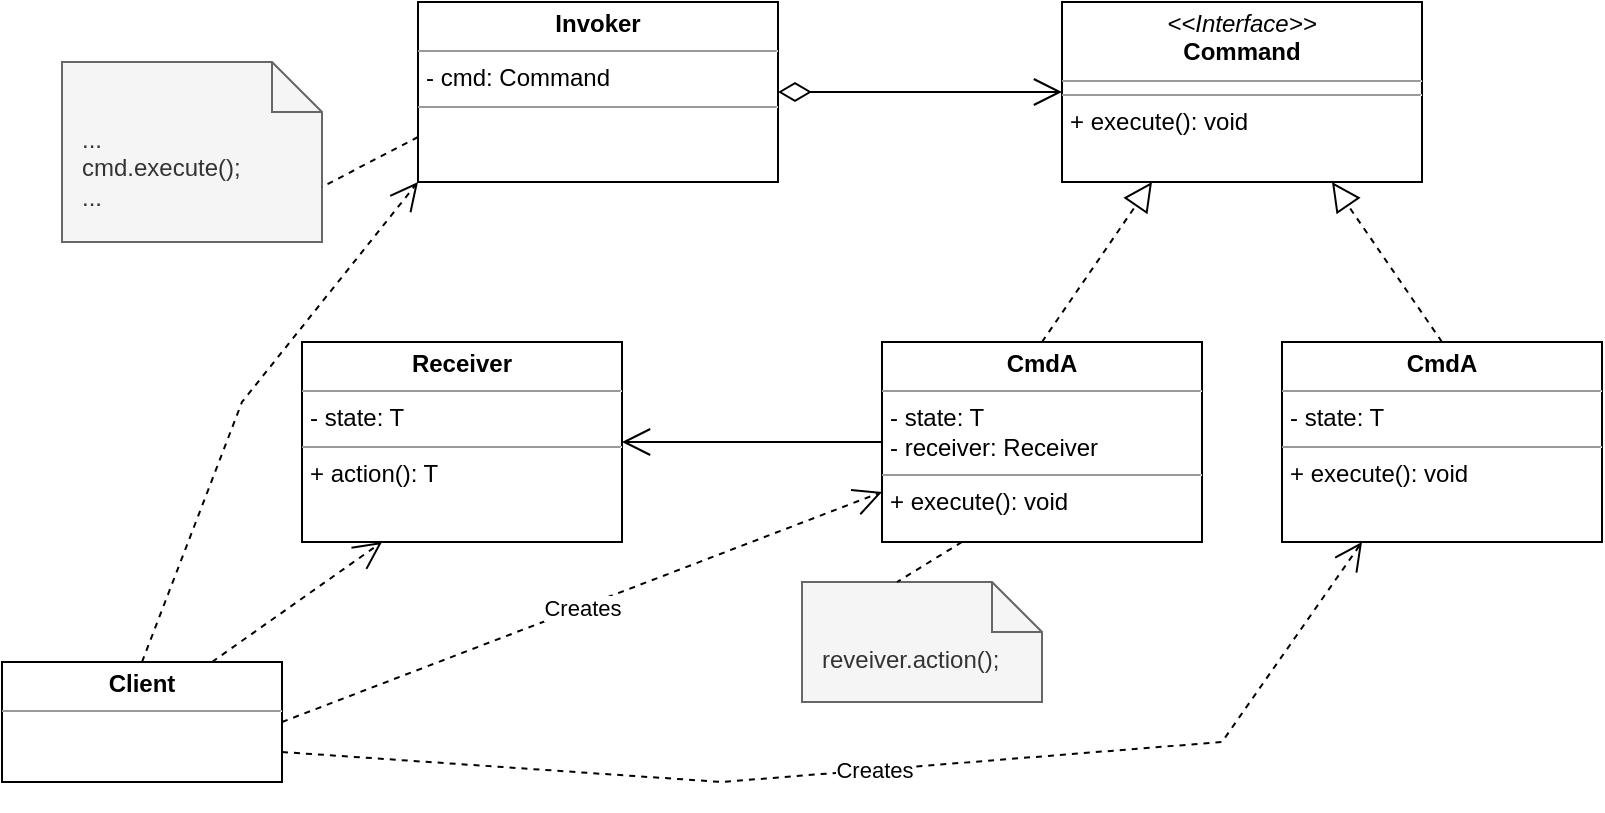 <mxfile version="18.2.0" type="device"><diagram id="655XwY_d_j28UZWEfvNH" name="Page-1"><mxGraphModel dx="954" dy="685" grid="1" gridSize="10" guides="1" tooltips="1" connect="1" arrows="1" fold="1" page="1" pageScale="1" pageWidth="827" pageHeight="1169" math="0" shadow="0"><root><mxCell id="0"/><mxCell id="1" parent="0"/><mxCell id="xRWiPNaCnyAYAD2fStU1-1" value="&lt;p style=&quot;margin:0px;margin-top:4px;text-align:center;&quot;&gt;&lt;b&gt;Client&lt;/b&gt;&lt;/p&gt;&lt;hr size=&quot;1&quot;&gt;&lt;div style=&quot;height:2px;&quot;&gt;&lt;/div&gt;" style="verticalAlign=top;align=left;overflow=fill;fontSize=12;fontFamily=Helvetica;html=1;" parent="1" vertex="1"><mxGeometry x="190" y="410" width="140" height="60" as="geometry"/></mxCell><mxCell id="xRWiPNaCnyAYAD2fStU1-2" value="&lt;p style=&quot;margin:0px;margin-top:4px;text-align:center;&quot;&gt;&lt;i&gt;&amp;lt;&amp;lt;Interface&amp;gt;&amp;gt;&lt;/i&gt;&lt;br&gt;&lt;b&gt;Command&lt;/b&gt;&lt;/p&gt;&lt;hr size=&quot;1&quot;&gt;&lt;hr size=&quot;1&quot;&gt;&lt;p style=&quot;margin:0px;margin-left:4px;&quot;&gt;+ execute(): void&lt;br&gt;&lt;/p&gt;" style="verticalAlign=top;align=left;overflow=fill;fontSize=12;fontFamily=Helvetica;html=1;" parent="1" vertex="1"><mxGeometry x="720" y="80" width="180" height="90" as="geometry"/></mxCell><mxCell id="xRWiPNaCnyAYAD2fStU1-3" value="&lt;p style=&quot;margin:0px;margin-top:4px;text-align:center;&quot;&gt;&lt;b&gt;CmdA&lt;/b&gt;&lt;/p&gt;&lt;hr size=&quot;1&quot;&gt;&lt;p style=&quot;margin:0px;margin-left:4px;&quot;&gt;- state: T&lt;/p&gt;&lt;p style=&quot;margin:0px;margin-left:4px;&quot;&gt;- receiver: Receiver&lt;br&gt;&lt;/p&gt;&lt;hr size=&quot;1&quot;&gt;&lt;p style=&quot;margin:0px;margin-left:4px;&quot;&gt;+ execute(): void&lt;/p&gt;" style="verticalAlign=top;align=left;overflow=fill;fontSize=12;fontFamily=Helvetica;html=1;" parent="1" vertex="1"><mxGeometry x="630" y="250" width="160" height="100" as="geometry"/></mxCell><mxCell id="xRWiPNaCnyAYAD2fStU1-4" value="&lt;p style=&quot;margin:0px;margin-top:4px;text-align:center;&quot;&gt;&lt;b&gt;CmdA&lt;/b&gt;&lt;/p&gt;&lt;hr size=&quot;1&quot;&gt;&lt;p style=&quot;margin:0px;margin-left:4px;&quot;&gt;- state: T&lt;/p&gt;&lt;hr size=&quot;1&quot;&gt;&lt;p style=&quot;margin:0px;margin-left:4px;&quot;&gt;+ execute(): void&lt;/p&gt;" style="verticalAlign=top;align=left;overflow=fill;fontSize=12;fontFamily=Helvetica;html=1;" parent="1" vertex="1"><mxGeometry x="830" y="250" width="160" height="100" as="geometry"/></mxCell><mxCell id="xRWiPNaCnyAYAD2fStU1-5" value="" style="endArrow=block;dashed=1;endFill=0;endSize=12;html=1;rounded=0;entryX=0.25;entryY=1;entryDx=0;entryDy=0;exitX=0.5;exitY=0;exitDx=0;exitDy=0;" parent="1" source="xRWiPNaCnyAYAD2fStU1-3" target="xRWiPNaCnyAYAD2fStU1-2" edge="1"><mxGeometry width="160" relative="1" as="geometry"><mxPoint x="620" y="520" as="sourcePoint"/><mxPoint x="780" y="520" as="targetPoint"/></mxGeometry></mxCell><mxCell id="xRWiPNaCnyAYAD2fStU1-6" value="" style="endArrow=block;dashed=1;endFill=0;endSize=12;html=1;rounded=0;entryX=0.75;entryY=1;entryDx=0;entryDy=0;exitX=0.5;exitY=0;exitDx=0;exitDy=0;" parent="1" source="xRWiPNaCnyAYAD2fStU1-4" target="xRWiPNaCnyAYAD2fStU1-2" edge="1"><mxGeometry width="160" relative="1" as="geometry"><mxPoint x="850" y="410" as="sourcePoint"/><mxPoint x="1010" y="410" as="targetPoint"/></mxGeometry></mxCell><mxCell id="xRWiPNaCnyAYAD2fStU1-7" value="&lt;p style=&quot;margin:0px;margin-top:4px;text-align:center;&quot;&gt;&lt;b&gt;Receiver&lt;/b&gt;&lt;/p&gt;&lt;hr size=&quot;1&quot;&gt;&lt;p style=&quot;margin:0px;margin-left:4px;&quot;&gt;- state: T&lt;/p&gt;&lt;hr size=&quot;1&quot;&gt;&lt;p style=&quot;margin:0px;margin-left:4px;&quot;&gt;+ action(): T&lt;/p&gt;" style="verticalAlign=top;align=left;overflow=fill;fontSize=12;fontFamily=Helvetica;html=1;" parent="1" vertex="1"><mxGeometry x="340" y="250" width="160" height="100" as="geometry"/></mxCell><mxCell id="xRWiPNaCnyAYAD2fStU1-8" value="" style="endArrow=open;html=1;endSize=12;startArrow=diamondThin;startSize=14;startFill=0;edgeStyle=orthogonalEdgeStyle;align=left;verticalAlign=bottom;rounded=0;entryX=0;entryY=0.5;entryDx=0;entryDy=0;exitX=1;exitY=0.5;exitDx=0;exitDy=0;" parent="1" source="xRWiPNaCnyAYAD2fStU1-23" target="xRWiPNaCnyAYAD2fStU1-2" edge="1"><mxGeometry x="-1" y="3" relative="1" as="geometry"><mxPoint x="560" y="102.5" as="sourcePoint"/><mxPoint x="660" y="114.5" as="targetPoint"/></mxGeometry></mxCell><mxCell id="xRWiPNaCnyAYAD2fStU1-9" value="Creates" style="endArrow=open;endSize=12;dashed=1;html=1;rounded=0;exitX=1;exitY=0.5;exitDx=0;exitDy=0;entryX=0;entryY=0.75;entryDx=0;entryDy=0;" parent="1" source="xRWiPNaCnyAYAD2fStU1-1" target="xRWiPNaCnyAYAD2fStU1-3" edge="1"><mxGeometry width="160" relative="1" as="geometry"><mxPoint x="334" y="479.5" as="sourcePoint"/><mxPoint x="494" y="479.5" as="targetPoint"/></mxGeometry></mxCell><mxCell id="xRWiPNaCnyAYAD2fStU1-11" value="Creates" style="endArrow=open;endSize=12;dashed=1;html=1;rounded=0;exitX=1;exitY=0.75;exitDx=0;exitDy=0;entryX=0.25;entryY=1;entryDx=0;entryDy=0;" parent="1" source="xRWiPNaCnyAYAD2fStU1-1" target="xRWiPNaCnyAYAD2fStU1-4" edge="1"><mxGeometry width="160" relative="1" as="geometry"><mxPoint x="200" y="490" as="sourcePoint"/><mxPoint x="640" y="327.5" as="targetPoint"/><Array as="points"><mxPoint x="550" y="470"/><mxPoint x="800" y="450"/></Array></mxGeometry></mxCell><mxCell id="xRWiPNaCnyAYAD2fStU1-12" value="" style="endArrow=open;endSize=12;dashed=1;html=1;rounded=0;exitX=0.75;exitY=0;exitDx=0;exitDy=0;entryX=0.25;entryY=1;entryDx=0;entryDy=0;" parent="1" source="xRWiPNaCnyAYAD2fStU1-1" target="xRWiPNaCnyAYAD2fStU1-7" edge="1"><mxGeometry width="160" relative="1" as="geometry"><mxPoint x="200" y="490" as="sourcePoint"/><mxPoint x="640" y="327.5" as="targetPoint"/></mxGeometry></mxCell><mxCell id="xRWiPNaCnyAYAD2fStU1-14" value="" style="endArrow=open;endFill=1;endSize=12;html=1;rounded=0;exitX=0;exitY=0.5;exitDx=0;exitDy=0;entryX=1;entryY=0.5;entryDx=0;entryDy=0;" parent="1" source="xRWiPNaCnyAYAD2fStU1-3" target="xRWiPNaCnyAYAD2fStU1-7" edge="1"><mxGeometry width="160" relative="1" as="geometry"><mxPoint x="550" y="550" as="sourcePoint"/><mxPoint x="450" y="280" as="targetPoint"/></mxGeometry></mxCell><mxCell id="xRWiPNaCnyAYAD2fStU1-15" value="reveiver.action();" style="shape=note2;boundedLbl=1;whiteSpace=wrap;html=1;size=25;verticalAlign=top;align=left;spacingLeft=8;fillColor=#f5f5f5;fontColor=#333333;strokeColor=#666666;" parent="1" vertex="1"><mxGeometry x="590" y="370" width="120" height="60" as="geometry"/></mxCell><mxCell id="xRWiPNaCnyAYAD2fStU1-18" value="&lt;div&gt;...&lt;br&gt;&lt;/div&gt;&lt;div&gt;cmd.execute();&lt;/div&gt;&lt;div&gt;...&lt;br&gt;&lt;/div&gt;" style="shape=note2;boundedLbl=1;whiteSpace=wrap;html=1;size=25;verticalAlign=top;align=left;spacingLeft=8;fillColor=#f5f5f5;fontColor=#333333;strokeColor=#666666;" parent="1" vertex="1"><mxGeometry x="220" y="110" width="130" height="90" as="geometry"/></mxCell><mxCell id="xRWiPNaCnyAYAD2fStU1-19" value="" style="endArrow=none;dashed=1;endFill=0;endSize=12;html=1;rounded=0;exitX=0.25;exitY=1;exitDx=0;exitDy=0;entryX=0;entryY=0;entryDx=47.5;entryDy=0;entryPerimeter=0;" parent="1" source="xRWiPNaCnyAYAD2fStU1-3" target="xRWiPNaCnyAYAD2fStU1-15" edge="1"><mxGeometry width="160" relative="1" as="geometry"><mxPoint x="500" y="397" as="sourcePoint"/><mxPoint x="660" y="397" as="targetPoint"/></mxGeometry></mxCell><mxCell id="xRWiPNaCnyAYAD2fStU1-21" value="" style="endArrow=none;dashed=1;endFill=0;endSize=12;html=1;rounded=0;entryX=0;entryY=0;entryDx=130;entryDy=62.5;entryPerimeter=0;exitX=0;exitY=0.75;exitDx=0;exitDy=0;" parent="1" source="xRWiPNaCnyAYAD2fStU1-23" target="xRWiPNaCnyAYAD2fStU1-18" edge="1"><mxGeometry width="160" relative="1" as="geometry"><mxPoint x="380" y="130" as="sourcePoint"/><mxPoint x="647.5" y="380" as="targetPoint"/></mxGeometry></mxCell><mxCell id="xRWiPNaCnyAYAD2fStU1-23" value="&lt;p style=&quot;margin:0px;margin-top:4px;text-align:center;&quot;&gt;&lt;b&gt;Invoker&lt;/b&gt;&lt;/p&gt;&lt;hr size=&quot;1&quot;&gt;&lt;p style=&quot;margin:0px;margin-left:4px;&quot;&gt;- cmd: Command&lt;br&gt;&lt;/p&gt;&lt;hr size=&quot;1&quot;&gt;&lt;p style=&quot;margin:0px;margin-left:4px;&quot;&gt;&lt;br&gt;&lt;/p&gt;" style="verticalAlign=top;align=left;overflow=fill;fontSize=12;fontFamily=Helvetica;html=1;" parent="1" vertex="1"><mxGeometry x="398" y="80" width="180" height="90" as="geometry"/></mxCell><mxCell id="WU0vUS6srDB6z4jTQV3J-1" value="" style="endArrow=open;endSize=12;dashed=1;html=1;rounded=0;exitX=0.5;exitY=0;exitDx=0;exitDy=0;entryX=0;entryY=1;entryDx=0;entryDy=0;" edge="1" parent="1" source="xRWiPNaCnyAYAD2fStU1-1" target="xRWiPNaCnyAYAD2fStU1-23"><mxGeometry width="160" relative="1" as="geometry"><mxPoint x="242.5" y="340" as="sourcePoint"/><mxPoint x="327.5" y="280" as="targetPoint"/><Array as="points"><mxPoint x="310" y="280"/></Array></mxGeometry></mxCell></root></mxGraphModel></diagram></mxfile>